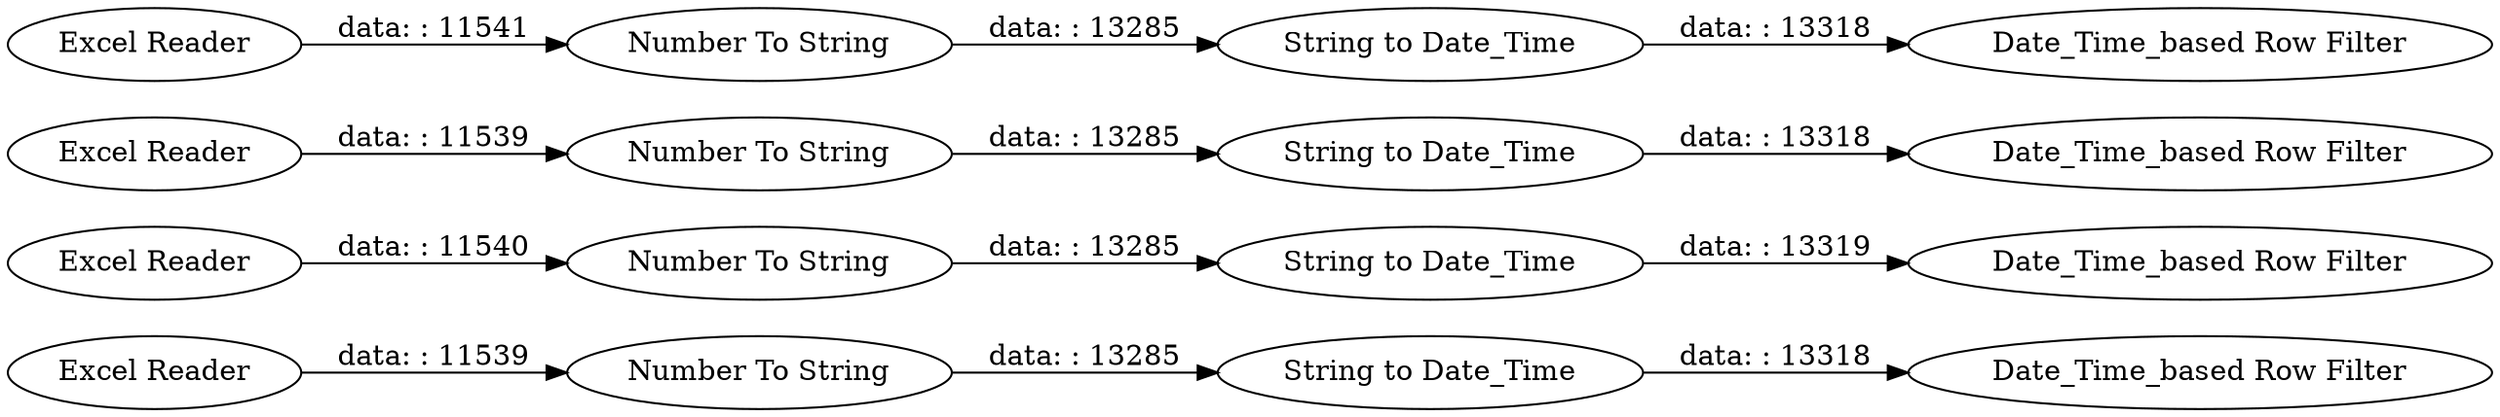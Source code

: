 digraph {
	"-2760125306685187115_257" [label="Date_Time_based Row Filter"]
	"-2760125306685187115_264" [label="Excel Reader"]
	"-2760125306685187115_250" [label="String to Date_Time"]
	"-2760125306685187115_253" [label="Date_Time_based Row Filter"]
	"-2760125306685187115_262" [label="Date_Time_based Row Filter"]
	"-2760125306685187115_247" [label="String to Date_Time"]
	"-2760125306685187115_258" [label="String to Date_Time"]
	"-2760125306685187115_260" [label="Date_Time_based Row Filter"]
	"-2760125306685187115_265" [label="Excel Reader"]
	"-2760125306685187115_266" [label="Excel Reader"]
	"-2760125306685187115_261" [label="Number To String"]
	"-2760125306685187115_248" [label="Number To String"]
	"-2760125306685187115_256" [label="Number To String"]
	"-2760125306685187115_263" [label="Excel Reader"]
	"-2760125306685187115_251" [label="Number To String"]
	"-2760125306685187115_255" [label="String to Date_Time"]
	"-2760125306685187115_263" -> "-2760125306685187115_248" [label="data: : 11539"]
	"-2760125306685187115_248" -> "-2760125306685187115_247" [label="data: : 13285"]
	"-2760125306685187115_250" -> "-2760125306685187115_253" [label="data: : 13319"]
	"-2760125306685187115_255" -> "-2760125306685187115_257" [label="data: : 13318"]
	"-2760125306685187115_265" -> "-2760125306685187115_256" [label="data: : 11539"]
	"-2760125306685187115_247" -> "-2760125306685187115_262" [label="data: : 13318"]
	"-2760125306685187115_264" -> "-2760125306685187115_251" [label="data: : 11540"]
	"-2760125306685187115_258" -> "-2760125306685187115_260" [label="data: : 13318"]
	"-2760125306685187115_266" -> "-2760125306685187115_261" [label="data: : 11541"]
	"-2760125306685187115_251" -> "-2760125306685187115_250" [label="data: : 13285"]
	"-2760125306685187115_256" -> "-2760125306685187115_255" [label="data: : 13285"]
	"-2760125306685187115_261" -> "-2760125306685187115_258" [label="data: : 13285"]
	rankdir=LR
}
